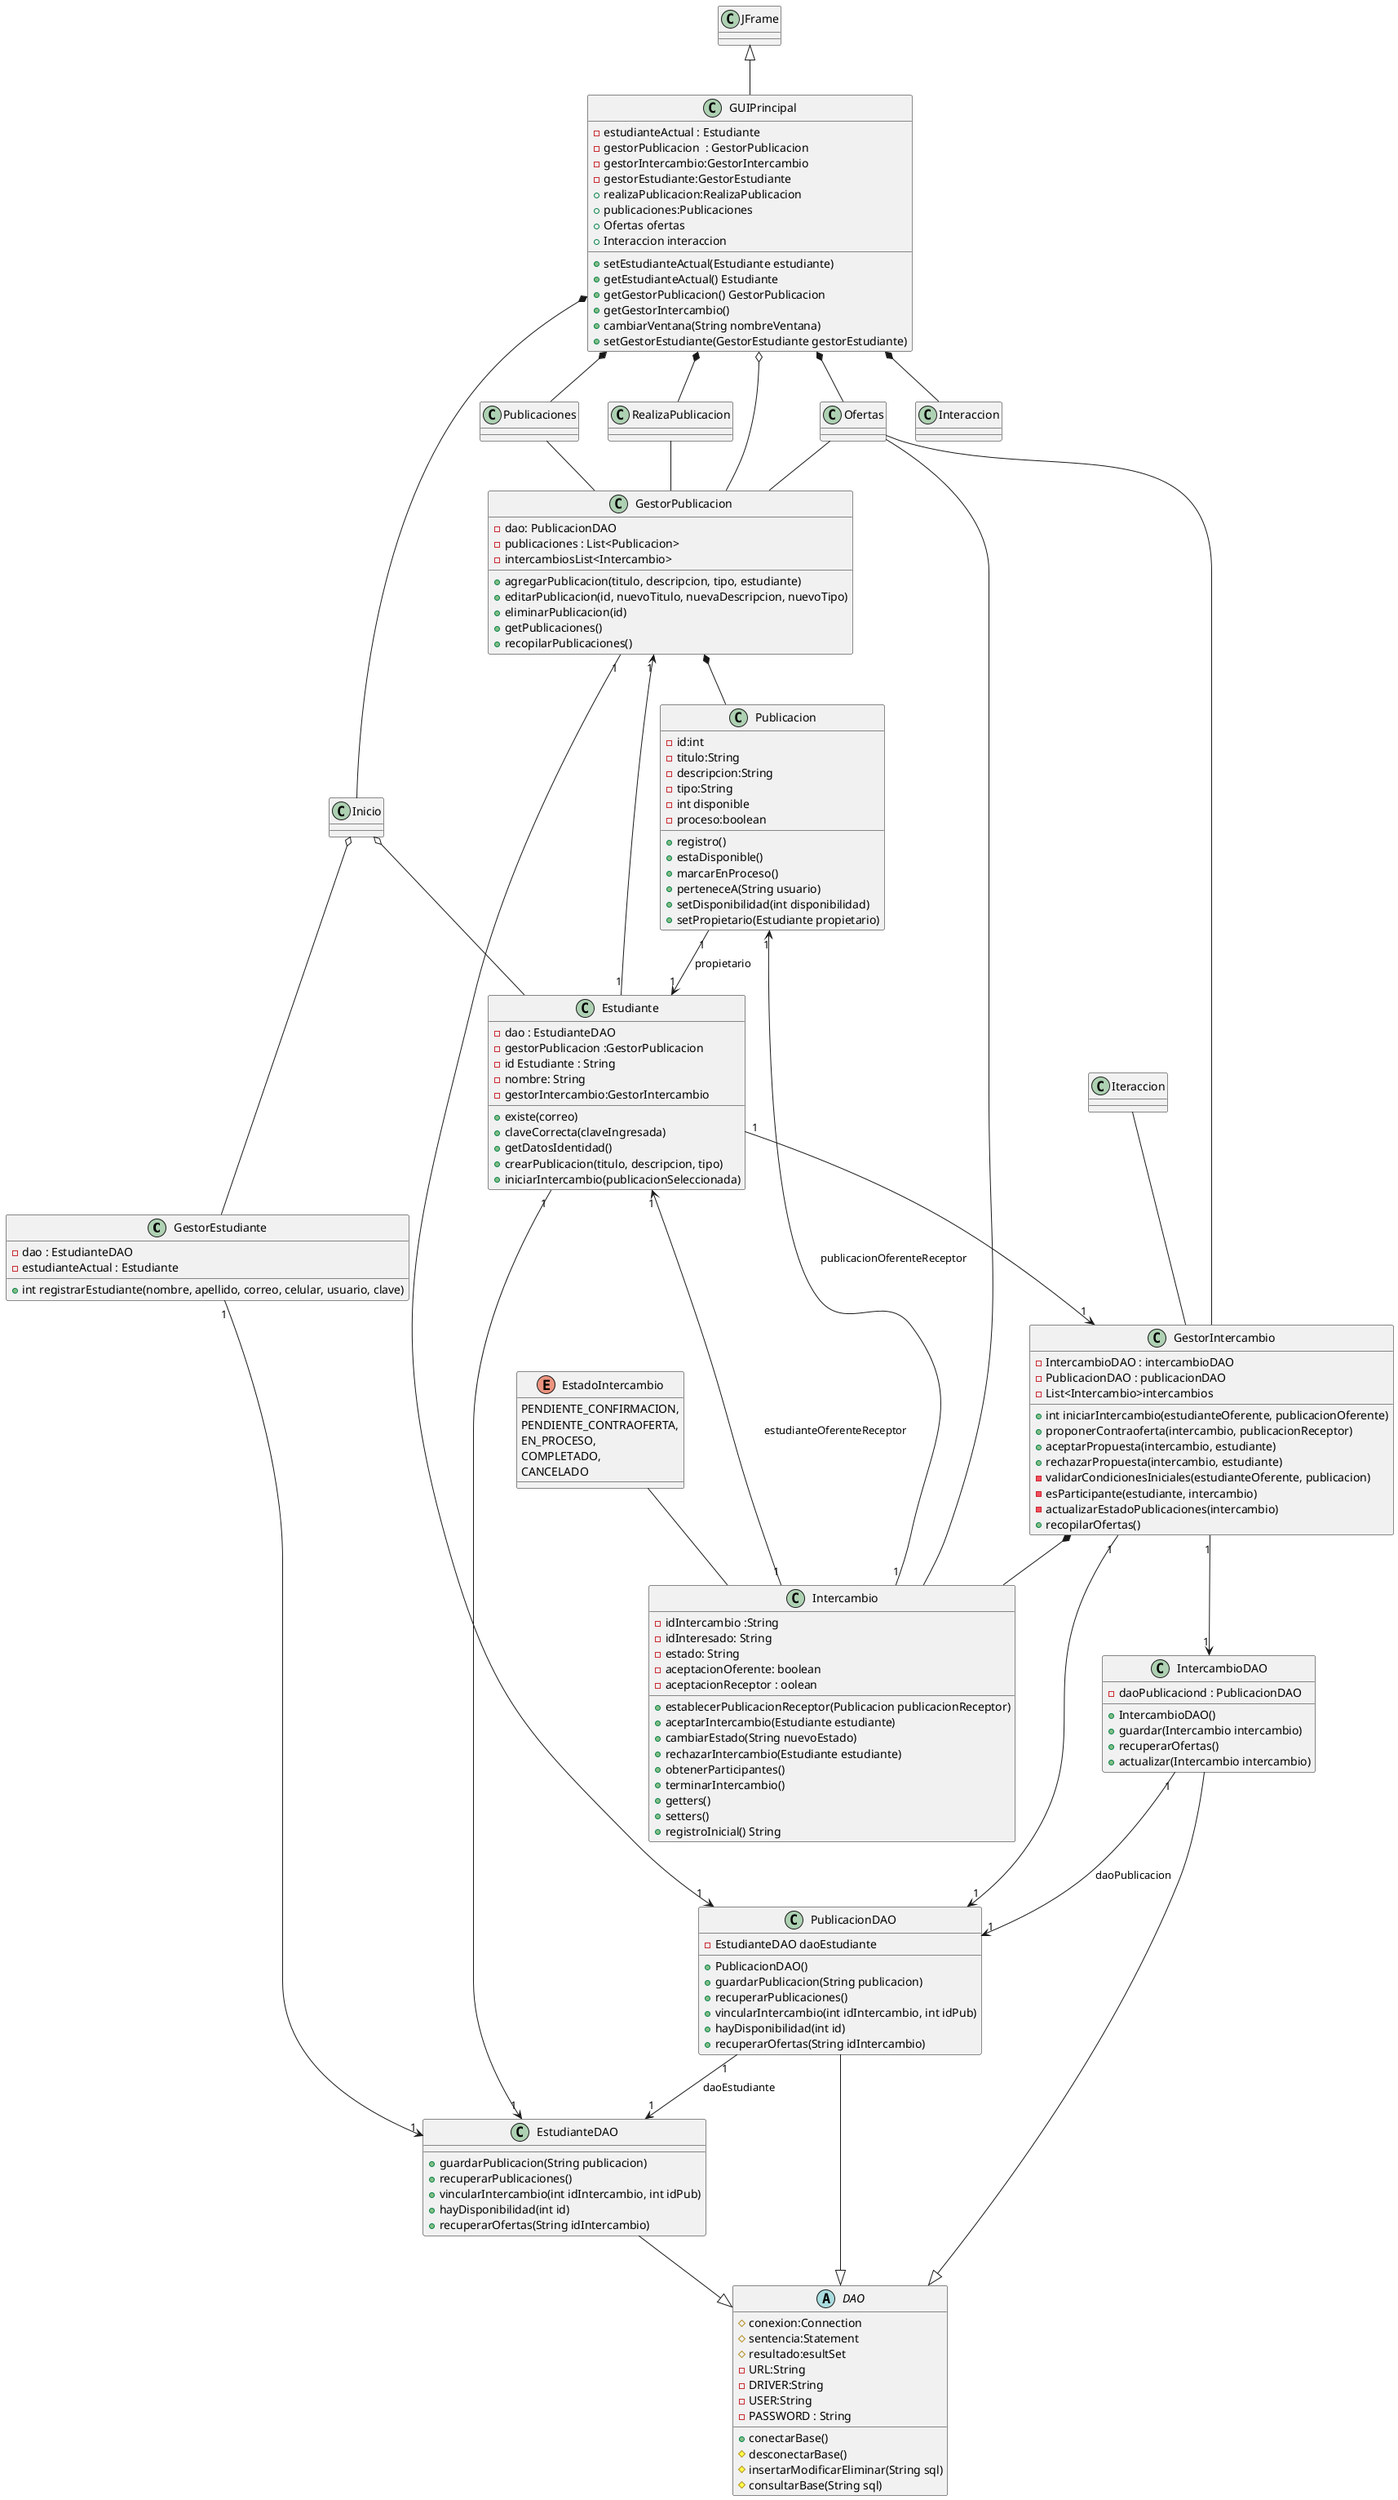@startuml
'https://plantuml.com/class-diagram

class GestorEstudiante {
- dao : EstudianteDAO
- estudianteActual : Estudiante
+int registrarEstudiante(nombre, apellido, correo, celular, usuario, clave)
}
class GestorPublicacion {
        -dao: PublicacionDAO
        -publicaciones : List<Publicacion>
        -intercambiosList<Intercambio>
        +agregarPublicacion(titulo, descripcion, tipo, estudiante)
        +editarPublicacion(id, nuevoTitulo, nuevaDescripcion, nuevoTipo)
        +eliminarPublicacion(id)
        +getPublicaciones()
        +recopilarPublicaciones()
}
class Estudiante {
- dao : EstudianteDAO
- gestorPublicacion :GestorPublicacion
- id Estudiante : String
- nombre: String
- gestorIntercambio:GestorIntercambio
        +existe(correo)
        +claveCorrecta(claveIngresada)
        +getDatosIdentidad()
        +crearPublicacion(titulo, descripcion, tipo)
        +iniciarIntercambio(publicacionSeleccionada)
}
class Intercambio {
        -idIntercambio :String
        -idInteresado: String
        -estado: String
        -aceptacionOferente: boolean
        -aceptacionReceptor : oolean
        +establecerPublicacionReceptor(Publicacion publicacionReceptor)
        +aceptarIntercambio(Estudiante estudiante)
        +cambiarEstado(String nuevoEstado)
        +rechazarIntercambio(Estudiante estudiante)
        +obtenerParticipantes()
        +terminarIntercambio()
        +getters()
        +setters()
        +registroInicial() String

}
class Publicacion {
-id:int
        -titulo:String
        -descripcion:String
        -tipo:String
        -int disponible
        -proceso:boolean
        +registro()
        +estaDisponible()
        +marcarEnProceso()
        +perteneceA(String usuario)
        +setDisponibilidad(int disponibilidad)
        +setPropietario(Estudiante propietario)
}
class GestorIntercambio {
        -IntercambioDAO : intercambioDAO
        -PublicacionDAO : publicacionDAO
        -List<Intercambio>intercambios
        +int iniciarIntercambio(estudianteOferente, publicacionOferente)
        +proponerContraoferta(intercambio, publicacionReceptor)
        +aceptarPropuesta(intercambio, estudiante)
        +rechazarPropuesta(intercambio, estudiante)
        -validarCondicionesIniciales(estudianteOferente, publicacion)
        -esParticipante(estudiante, intercambio)
        -actualizarEstadoPublicaciones(intercambio)
        +recopilarOfertas()
}
enum EstadoIntercambio {
    PENDIENTE_CONFIRMACION,
    PENDIENTE_CONTRAOFERTA,
    EN_PROCESO,
    COMPLETADO,
    CANCELADO
}



abstract class DAO{
#conexion:Connection
        #sentencia:Statement
        #resultado:esultSet
        -URL:String
        -DRIVER:String
        -USER:String
        -PASSWORD : String
        +conectarBase()
        #desconectarBase()
        #insertarModificarEliminar(String sql)
        #consultarBase(String sql)
        }
class EstudianteDAO{
        +guardarPublicacion(String publicacion)
        +recuperarPublicaciones()
        +vincularIntercambio(int idIntercambio, int idPub)
        +hayDisponibilidad(int id)
        +recuperarOfertas(String idIntercambio)
        }
class IntercambioDAO{
        -daoPublicaciond : PublicacionDAO
        +IntercambioDAO()
        +guardar(Intercambio intercambio)
        +recuperarOfertas()
        +actualizar(Intercambio intercambio)
}
class PublicacionDAO{
        -EstudianteDAO daoEstudiante
        +PublicacionDAO()
        +guardarPublicacion(String publicacion)
        +recuperarPublicaciones()
        +vincularIntercambio(int idIntercambio, int idPub)
        +hayDisponibilidad(int id)
        +recuperarOfertas(String idIntercambio)
}


class GUIPrincipal extends JFrame{
        -estudianteActual : Estudiante
        -gestorPublicacion  : GestorPublicacion
        -gestorIntercambio:GestorIntercambio
        -gestorEstudiante:GestorEstudiante
        +realizaPublicacion:RealizaPublicacion
        +publicaciones:Publicaciones
        +Ofertas ofertas
        +Interaccion interaccion
        +setEstudianteActual(Estudiante estudiante)
        +getEstudianteActual() Estudiante
        +getGestorPublicacion() GestorPublicacion
        +getGestorIntercambio()
        +cambiarVentana(String nombreVentana)
        +setGestorEstudiante(GestorEstudiante gestorEstudiante)
        }

class Inicio{}
class Interaccion{}
class Ofertas{}
class Publicaciones{}
class RealizaPublicacion{}


 Intercambio "1" --> "1" Estudiante : estudianteOferenteReceptor
    Intercambio "1" --> "1" Publicacion : publicacionOferenteReceptor
    Publicacion "1" --> "1" Estudiante : propietario
    EstudianteDAO --|> DAO
    IntercambioDAO --|> DAO
    PublicacionDAO --|> DAO
    IntercambioDAO "1" --> "1" PublicacionDAO : daoPublicacion
    PublicacionDAO "1" --> "1" EstudianteDAO : daoEstudiante
    Estudiante "1" --> "1" GestorPublicacion
    Estudiante "1" --> "1" GestorIntercambio
    GestorEstudiante "1" --> "1" EstudianteDAO
    GestorPublicacion "1" --> "1" PublicacionDAO
    GestorIntercambio "1" --> "1" IntercambioDAO
    GestorIntercambio "1" --> "1" PublicacionDAO
    Estudiante "1" --> "1" EstudianteDAO
        GUIPrincipal *-- RealizaPublicacion
        GUIPrincipal *-- Publicaciones
        GUIPrincipal *-- Ofertas
        GUIPrincipal *-- Inicio
        GUIPrincipal *-- Interaccion
        Inicio o-- Estudiante
        GUIPrincipal o-- GestorPublicacion
        Inicio o-- GestorEstudiante
            Ofertas -- GestorPublicacion
            Ofertas -- GestorIntercambio
            Ofertas -- Intercambio
            GestorIntercambio *-- Intercambio
            GestorPublicacion *-- Publicacion
   EstadoIntercambio -- Intercambio
   Iteraccion -- GestorIntercambio
            Publicaciones -- GestorPublicacion
            RealizaPublicacion -- GestorPublicacion


@enduml